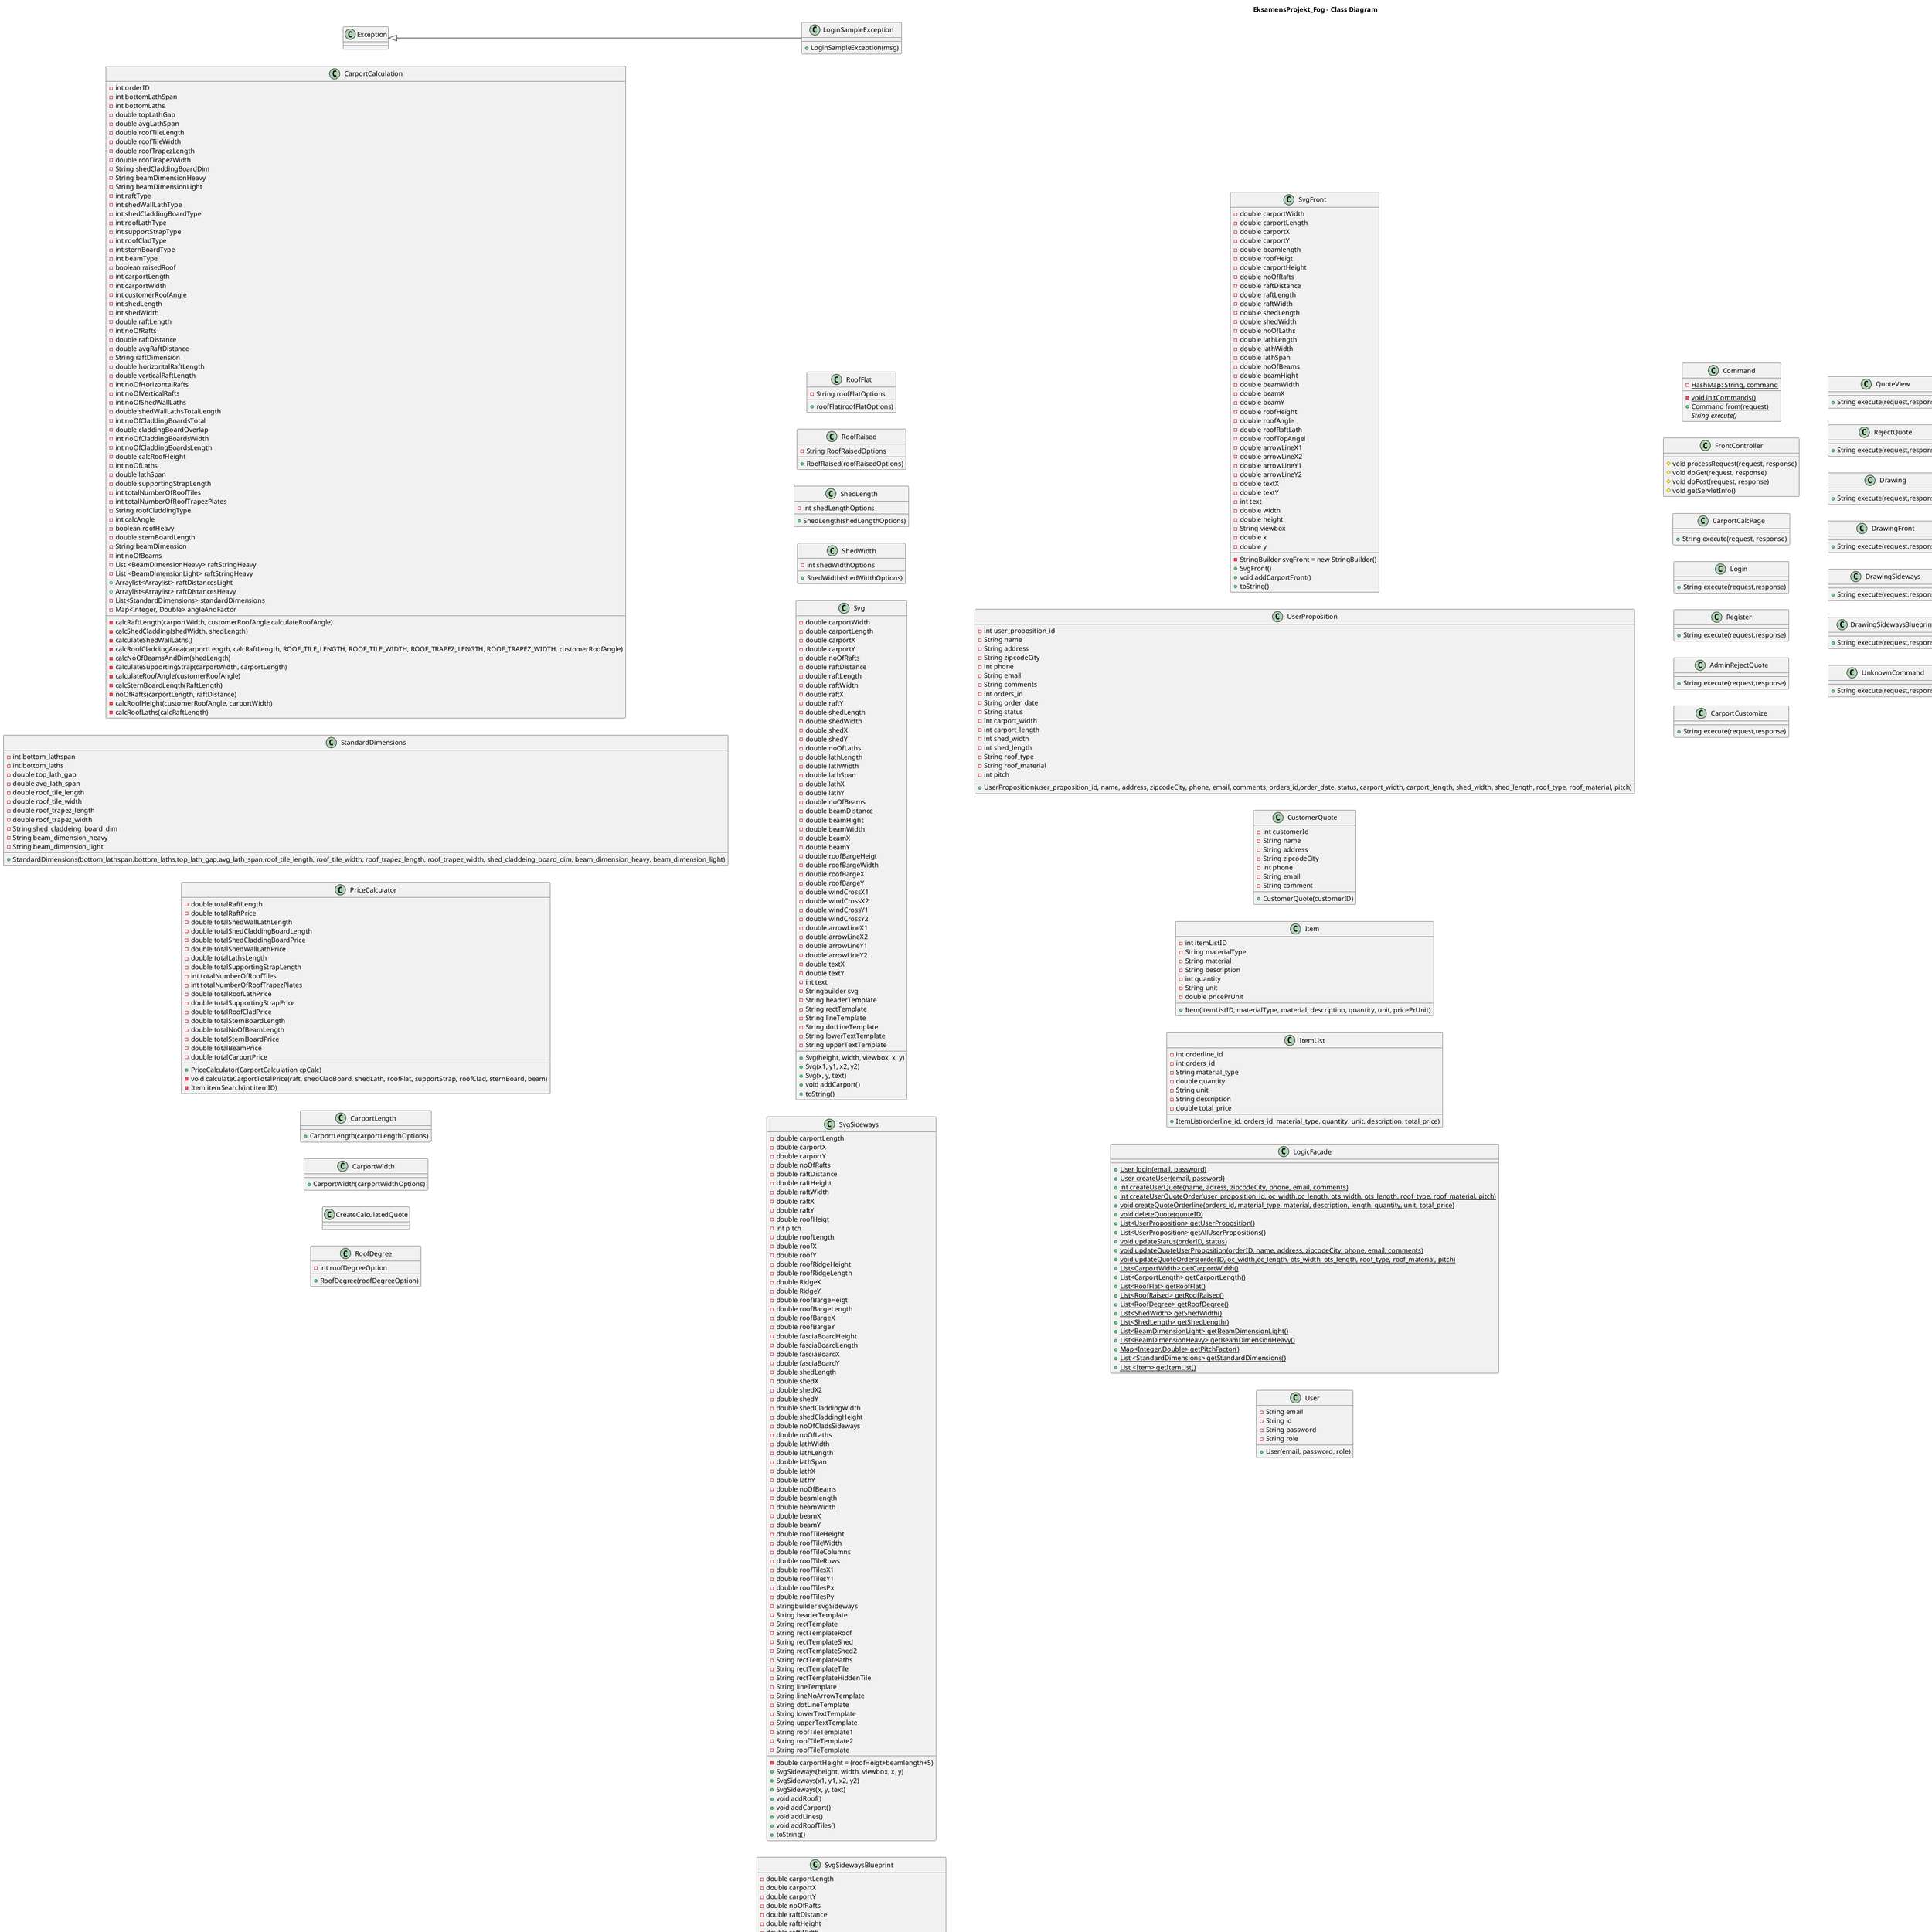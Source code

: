 @startuml
left to right direction
title EksamensProjekt_Fog - Class Diagram

package "DBAccess" #fa9696 {
    Class DataMapper
    Class Connector
}

package "PresentationLayer" #78d683{

FrontController --|> Command
FrontController -[hidden]> Command
Command --|> "//Command//"
Command -[hidden]> "//Command//"

    package "//Command//" #78d683{
    AdminRejectQuote -[hidden]>CarportCalcPage
    CarportCalcPage -[hidden]> CarportCustomize
    CarportCustomize -[hidden]-> Drawing
    Drawing -[hidden]> DrawingSideways
    DrawingSideways -[hidden]> DrawingSidewaysBlueprint
    DrawingSidewaysBlueprint -[hidden]> DrawingFront
    Login --[hidden]> Register
    Register -[hidden]> UnknownCommand
    RejectQuote -[hidden]-> UnknownCommand

        Class AdminRejectQuote
        Class Login
        Class CarportCalcPage
        Class Register
        Class CarportCustomize
        Class QuoteView
        Class RejectQuote
        Class Drawing
        Class DrawingSideways
        Class DrawingFront
        Class DrawingSidewaysBlueprint
        Class UnknownCommand
        Class Redirect
        Class EditItemList
        Class AdminMeasurementUnits
    }
}

package "FunctionLayer" #96c4fa{
LogicFacade <--> DataMapper
Connector <--> DataMapper
DataMapper <--> User
"Drawings" <--> "Carport Calculations"
"Drawings" -[hidden]-->"Carport Calculations"
ItemList <--> Item

Class Exception
Class LoginSampleException
Exception -[hidden]> LoginSampleException

    package "Proposition" #96c4fa {
    UserProposition <--> Item
    UserProposition <--> ItemList
    Item -[hidden]-> ItemList
    UserProposition -[hidden]-> "Drawings"

    Class UserProposition
    Class CustomerQuote
    }

    package "Drawings" #96c4fa {
    Svg -[hidden]-> SvgSideways
    SvgFront -[hidden]-> SvgSidewaysBlueprint
    Class Svg
    Class SvgFront
    Class SvgSideways
    Class SvgSidewaysBlueprint
    }

    package "Carport Calculations" #96c4fa {
    Class CarportWidth
    Class CarportLength
    Class ShedWidth
    Class ShedLength
    Class RoofRaised
    Class RoofDegree
    Class RoofFlat
    Class CreateCalculatedQuote
    Class CarportCalculation
    Class StandardDimensions
    Class PriceCalculator
    }
}

/'##########################
FunctionLayer
########################## '/
Class CarportCalculation{
-int orderID
-int bottomLathSpan
-int bottomLaths
-double topLathGap
-double avgLathSpan
-double roofTileLength
-double roofTileWidth
-double roofTrapezLength
-double roofTrapezWidth
-String shedCladdingBoardDim
-String beamDimensionHeavy
-String beamDimensionLight
-int raftType
-int shedWallLathType
-int shedCladdingBoardType
-int roofLathType
-int supportStrapType
-int roofCladType
-int sternBoardType
-int beamType
-boolean raisedRoof
-int carportLength
-int carportWidth
-int customerRoofAngle
-int shedLength
-int shedWidth
-double raftLength
-int noOfRafts
-double raftDistance
-double avgRaftDistance
-String raftDimension
-double horizontalRaftLength
-double verticalRaftLength
-int noOfHorizontalRafts
-int noOfVerticalRafts
-int noOfShedWallLaths
-double shedWallLathsTotalLength
-int noOfCladdingBoardsTotal
-double claddingBoardOverlap
-int noOfCladdingBoardsWidth
-int noOfCladdingBoardsLength
-double calcRoofHeight
-int noOfLaths
-double lathSpan
-double supportingStrapLength
-int totalNumberOfRoofTiles
-int totalNumberOfRoofTrapezPlates
-String roofCladdingType
-int calcAngle
-boolean roofHeavy
-double sternBoardLength
-String beamDimension
-int noOfBeams
-List <BeamDimensionHeavy> raftStringHeavy
-List <BeamDimensionLight> raftStringHeavy
+Arraylist<Arraylist> raftDistancesLight
+Arraylist<Arraylist> raftDistancesHeavy
-List<StandardDimensions> standardDimensions
-Map<Integer, Double> angleAndFactor
-calcRaftLength(carportWidth, customerRoofAngle,calculateRoofAngle)
-calcShedCladding(shedWidth, shedLength)
-calculateShedWallLaths()
-calcRoofCladdingArea(carportLength, calcRaftLength, ROOF_TILE_LENGTH, ROOF_TILE_WIDTH, ROOF_TRAPEZ_LENGTH, ROOF_TRAPEZ_WIDTH, customerRoofAngle)
-calcNoOfBeamsAndDim(shedLength)
-calculateSupportingStrap(carportWidth, carportLength)
-calculateRoofAngle(customerRoofAngle)
-calcSternBoardLength(RaftLength)
-noOfRafts(carportLength, raftDistance)
-calcRoofHeight(customerRoofAngle, carportWidth)
-calcRoofLaths(calcRaftLength)
}

class StandardDimensions{
-int bottom_lathspan
-int bottom_laths
-double top_lath_gap
-double avg_lath_span
-double roof_tile_length
-double roof_tile_width
-double roof_trapez_length
-double roof_trapez_width
-String shed_claddeing_board_dim
-String beam_dimension_heavy
-String beam_dimension_light
+StandardDimensions(bottom_lathspan,bottom_laths,top_lath_gap,avg_lath_span,roof_tile_length, roof_tile_width, roof_trapez_length, roof_trapez_width, shed_claddeing_board_dim, beam_dimension_heavy, beam_dimension_light)
}

class PriceCalculator{
-double totalRaftLength
-double totalRaftPrice
-double totalShedWallLathLength
-double totalShedCladdingBoardLength
-double totalShedCladdingBoardPrice
-double totalShedWallLathPrice
-double totalLathsLength
-double totalSupportingStrapLength
-int totalNumberOfRoofTiles
-int totalNumberOfRoofTrapezPlates
-double totalRoofLathPrice
-double totalSupportingStrapPrice
-double totalRoofCladPrice
-double totalSternBoardLength
-double totalNoOfBeamLength
-double totalSternBoardPrice
-double totalBeamPrice
-double totalCarportPrice
+PriceCalculator(CarportCalculation cpCalc)
-void calculateCarportTotalPrice(raft, shedCladBoard, shedLath, roofFlat, supportStrap, roofClad, sternBoard, beam)
-Item itemSearch(int itemID)
}

class CarportLength{
+CarportLength(carportLengthOptions)
}

class CarportWidth{
+CarportWidth(carportWidthOptions)
}

class CreateCalculatedQuote{
}

class RoofDegree{
-int roofDegreeOption
+RoofDegree(roofDegreeOption)
}

class RoofFlat{
-String roofFlatOptions
+roofFlat(roofFlatOptions)
}

class RoofRaised{
-String RoofRaisedOptions
+RoofRaised(roofRaisedOptions)
}

class ShedLength{
-int shedLengthOptions
+ShedLength(shedLengthOptions)
}

class ShedWidth{
-int shedWidthOptions
+ShedWidth(shedWidthOptions)
}

class Svg{
-double carportWidth
-double carportLength
-double carportX
-double carportY
-double noOfRafts
-double raftDistance
-double raftLength
-double raftWidth
-double raftX
-double raftY
-double shedLength
-double shedWidth
-double shedX
-double shedY
-double noOfLaths
-double lathLength
-double lathWidth
-double lathSpan
-double lathX
-double lathY
-double noOfBeams
-double beamDistance
-double beamHight
-double beamWidth
-double beamX
-double beamY
-double roofBargeHeigt
-double roofBargeWidth
-double roofBargeX
-double roofBargeY
-double windCrossX1
-double windCrossX2
-double windCrossY1
-double windCrossY2
-double arrowLineX1
-double arrowLineX2
-double arrowLineY1
-double arrowLineY2
-double textX
-double textY
-int text
-Stringbuilder svg
-String headerTemplate
-String rectTemplate
-String lineTemplate
-String dotLineTemplate
-String lowerTextTemplate
-String upperTextTemplate
+Svg(height, width, viewbox, x, y)
+Svg(x1, y1, x2, y2)
+Svg(x, y, text)
+void addCarport()
+ toString()
}

class SvgSideways{
-double carportLength
-double carportX
-double carportY
-double noOfRafts
-double raftDistance
-double raftHeight
-double raftWidth
-double raftX
-double raftY
-double roofHeigt
-int pitch
-double roofLength
-double roofX
-double roofY
-double roofRidgeHeight
-double roofRidgeLength
-double RidgeX
-double RidgeY
-double roofBargeHeigt
-double roofBargeLength
-double roofBargeX
-double roofBargeY
-double fasciaBoardHeight
-double fasciaBoardLength
-double fasciaBoardX
-double fasciaBoardY
-double shedLength
-double shedX
-double shedX2
-double shedY
-double shedCladdingWidth
-double shedCladdingHeight
-double noOfCladsSideways
-double noOfLaths
-double lathWidth
-double lathLength
-double lathSpan
-double lathX
-double lathY
-double noOfBeams
-double beamlength
-double beamWidth
-double beamX
-double beamY
-double roofTileHeight
-double roofTileWidth
-double roofTileColumns
-double roofTileRows
-double roofTilesX1
-double roofTilesY1
-double roofTilesPx
-double roofTilesPy
-double carportHeight = (roofHeigt+beamlength+5)
-Stringbuilder svgSideways
-String headerTemplate
-String rectTemplate
-String rectTemplateRoof
-String rectTemplateShed
-String rectTemplateShed2
-String rectTemplatelaths
-String rectTemplateTile
-String rectTemplateHiddenTile
-String lineTemplate
-String lineNoArrowTemplate
-String dotLineTemplate
-String lowerTextTemplate
-String upperTextTemplate
-String roofTileTemplate1
-String roofTileTemplate2
-String roofTileTemplate
+SvgSideways(height, width, viewbox, x, y)
+SvgSideways(x1, y1, x2, y2)
+SvgSideways(x, y, text)
+void addRoof()
+void addCarport()
+void addLines()
+void addRoofTiles()
+ toString()
}

Class SvgSidewaysBlueprint{
-double carportLength
-double carportX
-double carportY
-double noOfRafts
-double raftDistance
-double raftHeight
-double raftWidth
-double raftX
-double raftY
-double roofHeigt
-int pitch
-double roofRidgeHeight
-double roofRidgeLength
-double RidgeX
-double RidgeY
-double fasciaBoardHeight
-double fasciaBoardLength
-double fasciaBoardX
-double fasciaBoardY
-double shedLength
-double shedX
-double shedX2
-double shedY
-double shedCladdingWidth
-double shedCladdingHeight
-double noOfCladsSideways
-double noOfLaths
-double lathWidth
-double lathLength
-double lathX
-double lathY
-double beamlength
-double beamWidth
-double beamX
-double beamY
-double carportHeight
-double width
-double height
-double x
-double y
-int text
-StringBuilder svgSidewaysBlueprint = new StringBuilder()
+SvgSidewaysBlueprint
+void addRoof()
+void addCarport()
+void addLines()
}

class SvgFront{
-double carportWidth
-double carportLength
-double carportX
-double carportY
-double beamlength
-double roofHeigt
-double carportHeight
-double noOfRafts
-double raftDistance
-double raftLength
-double raftWidth
-double shedLength
-double shedWidth
-double noOfLaths
-double lathLength
-double lathWidth
-double lathSpan
-double noOfBeams
-double beamHight
-double beamWidth
-double beamX
-double beamY
-double roofHeight
-double roofAngle
-double roofRaftLath
-double roofTopAngel
-double arrowLineX1
-double arrowLineX2
-double arrowLineY1
-double arrowLineY2
-double textX
-double textY
-int text
-double width
-double height
-String viewbox
-double x
-double y
-StringBuilder svgFront = new StringBuilder()
+SvgFront()
+void addCarportFront()
+ toString()
}

Class UserProposition{
-int user_proposition_id
-String name
-String address
-String zipcodeCity
-int phone
-String email
-String comments
-int orders_id
-String order_date
-String status
-int carport_width
-int carport_length
-int shed_width
-int shed_length
-String roof_type
-String roof_material
-int pitch

+UserProposition(user_proposition_id, name, address, zipcodeCity, phone, email, comments, orders_id,order_date, status, carport_width, carport_length, shed_width, shed_length, roof_type, roof_material, pitch)
}

Class CustomerQuote{
-int customerId
-String name
-String address
-String zipcodeCity
-int phone
-String email
-String comment
+CustomerQuote(customerID)
}

Class Item{
-int itemListID
-String materialType
-String material
-String description
-int quantity
-String unit
-double pricePrUnit
+Item(itemListID, materialType, material, description, quantity, unit, pricePrUnit)
}

Class ItemList{
-int orderline_id
-int orders_id
-String material_type
-double quantity
-String unit
-String description
-double total_price
+ItemList(orderline_id, orders_id, material_type, quantity, unit, description, total_price)
}

Class LogicFacade {
{static}+User login(email, password)
{static}+User createUser(email, password)
{static}+int createUserQuote(name, adress, zipcodeCity, phone, email, comments)
{static}+int createUserQuoteOrder(user_proposition_id, oc_width,oc_length, ots_width, ots_length, roof_type, roof_material, pitch)
{static}+void createQuoteOrderline(orders_id, material_type, material, description, length, quantity, unit, total_price)
{static}+void deleteQuote(quoteID)
{static}+List<UserProposition> getUserProposition()
{static}+List<UserProposition> getAllUserPropositions()
{static}+void updateStatus(orderID, status)
{static}+void updateQuoteUserProposition(orderID, name, address, zipcodeCity, phone, email, comments)
{static}+void updateQuoteOrders(orderID, oc_width,oc_length, ots_width, ots_length, roof_type, roof_material, pitch)
{static}+List<CarportWidth> getCarportWidth()
{static}+List<CarportLength> getCarportLength()
{static}+List<RoofFlat> getRoofFlat()
{static}+List<RoofRaised> getRoofRaised()
{static}+List<RoofDegree> getRoofDegree()
{static}+List<ShedWidth> getShedWidth()
{static}+List<ShedLength> getShedLength()
{static}+List<BeamDimensionLight> getBeamDimensionLight()
{static}+List<BeamDimensionHeavy> getBeamDimensionHeavy()
{static}+Map<Integer,Double> getPitchFactor()
{static}+List <StandardDimensions> getStandardDimensions()
{static}+List <Item> getItemList()
}

Class LoginSampleException extends Exception{
+LoginSampleException(msg)
}

class User{
-String email
-String id
-String password
-String role
+User(email, password, role)
}

/'##########################
 PresentationLayer
########################## '/
Class Command {
{Static}-HashMap: String, command
{Static}-void initCommands()
{Static}+Command from(request)
{abstract} String execute()
}

Class FrontController{
#void processRequest(request, response)
#void doGet(request, response)
#void doPost(request, response)
#void getServletInfo()
}

Class CarportCalcPage{
+String execute(request, response)
}

Class Login{
+String execute(request,response)
}

Class Register{
+String execute(request,response)
}

Class AdminRejectQuote{
+String execute(request,response)
}

Class CarportCustomize{
+String execute(request,response)
}

Class QuoteView{
+String execute(request,response)
}

Class RejectQuote{
+String execute(request,response)
}

Class Drawing{
+String execute(request,response)
}

Class DrawingFront{
+String execute(request,response)
}

Class DrawingSideways{
+String execute(request,response)
}

Class DrawingSidewaysBlueprint{
+String execute(request,response)
}

Class UnknownCommand{
+String execute(request,response)
}

Class Redirect{
+String execute(request,response)
}

Class EditItemList{
+String execute(request,response)
}

Class AdminMeasurementUnits{
+String execute(request,response)
}

/'##########################
 DBAccess
########################## '/
Class DataMapper{
{static}+void createUser(User)
{static}+User login(email, password)
{static}+Int createUserQuote(name, address, zipcodeCity, phone, email, comments)
{static}+Int createQuoteOrder(user_proposition_id, oc_width, oc_length, ots_length, ots_width, ots_length, roof_type, roof_material, pitch)
{static}+createQuoteOrderline(orders_id, item_list_id, quantity, total_price)
{static}+deleteQuote(quoteID)
{static}+List <Item> getItemList()
{static}+List <UserProposition> getUserProposition(userID)
{static}+List <UserProposition> getAllUserProposition()
{static}+void updateStatus(orderID, status)
{static}+updateQuoteUserProposition(userID, name, address, zipcodeCity, phone, email, comments)
{static}+void updateQuoteOrders(orderID, oc_width, oc_length, ots_width, ots_length, roof_type, roof_type, roof_material, pitch)
{static}+List <CarportWidth> getCarportWidth()
{static}+List <CarportLength> getCarportLength()
{static}+List <RoofFlat> getRoofFlat()
{static}+List <RoofRaised> getRoofRaised()
{static}+List <RoofDegree> getRoofDegree()
{static}+List <ShedWidth> getShedWidth()
{static}+List <ShedLength> getShedLength()
{static}+List <BeamDimensionLight> getBeamDimensionLight()
{static}+List <BeamDimensionHeavy> getBeamDimensionHeavy()
{static}+Map <Integer, Double> getPitchFactor()
{static}+List <StandardDimensions> getStandardDimensions()
}
Class Connector{
{static}-String URL
{static}-String USERNAME
{static}-String PASSWORD
{static}-Connection singleton
{static}+Connection connection()
{static}+void setConnection(con)
}


@enduml